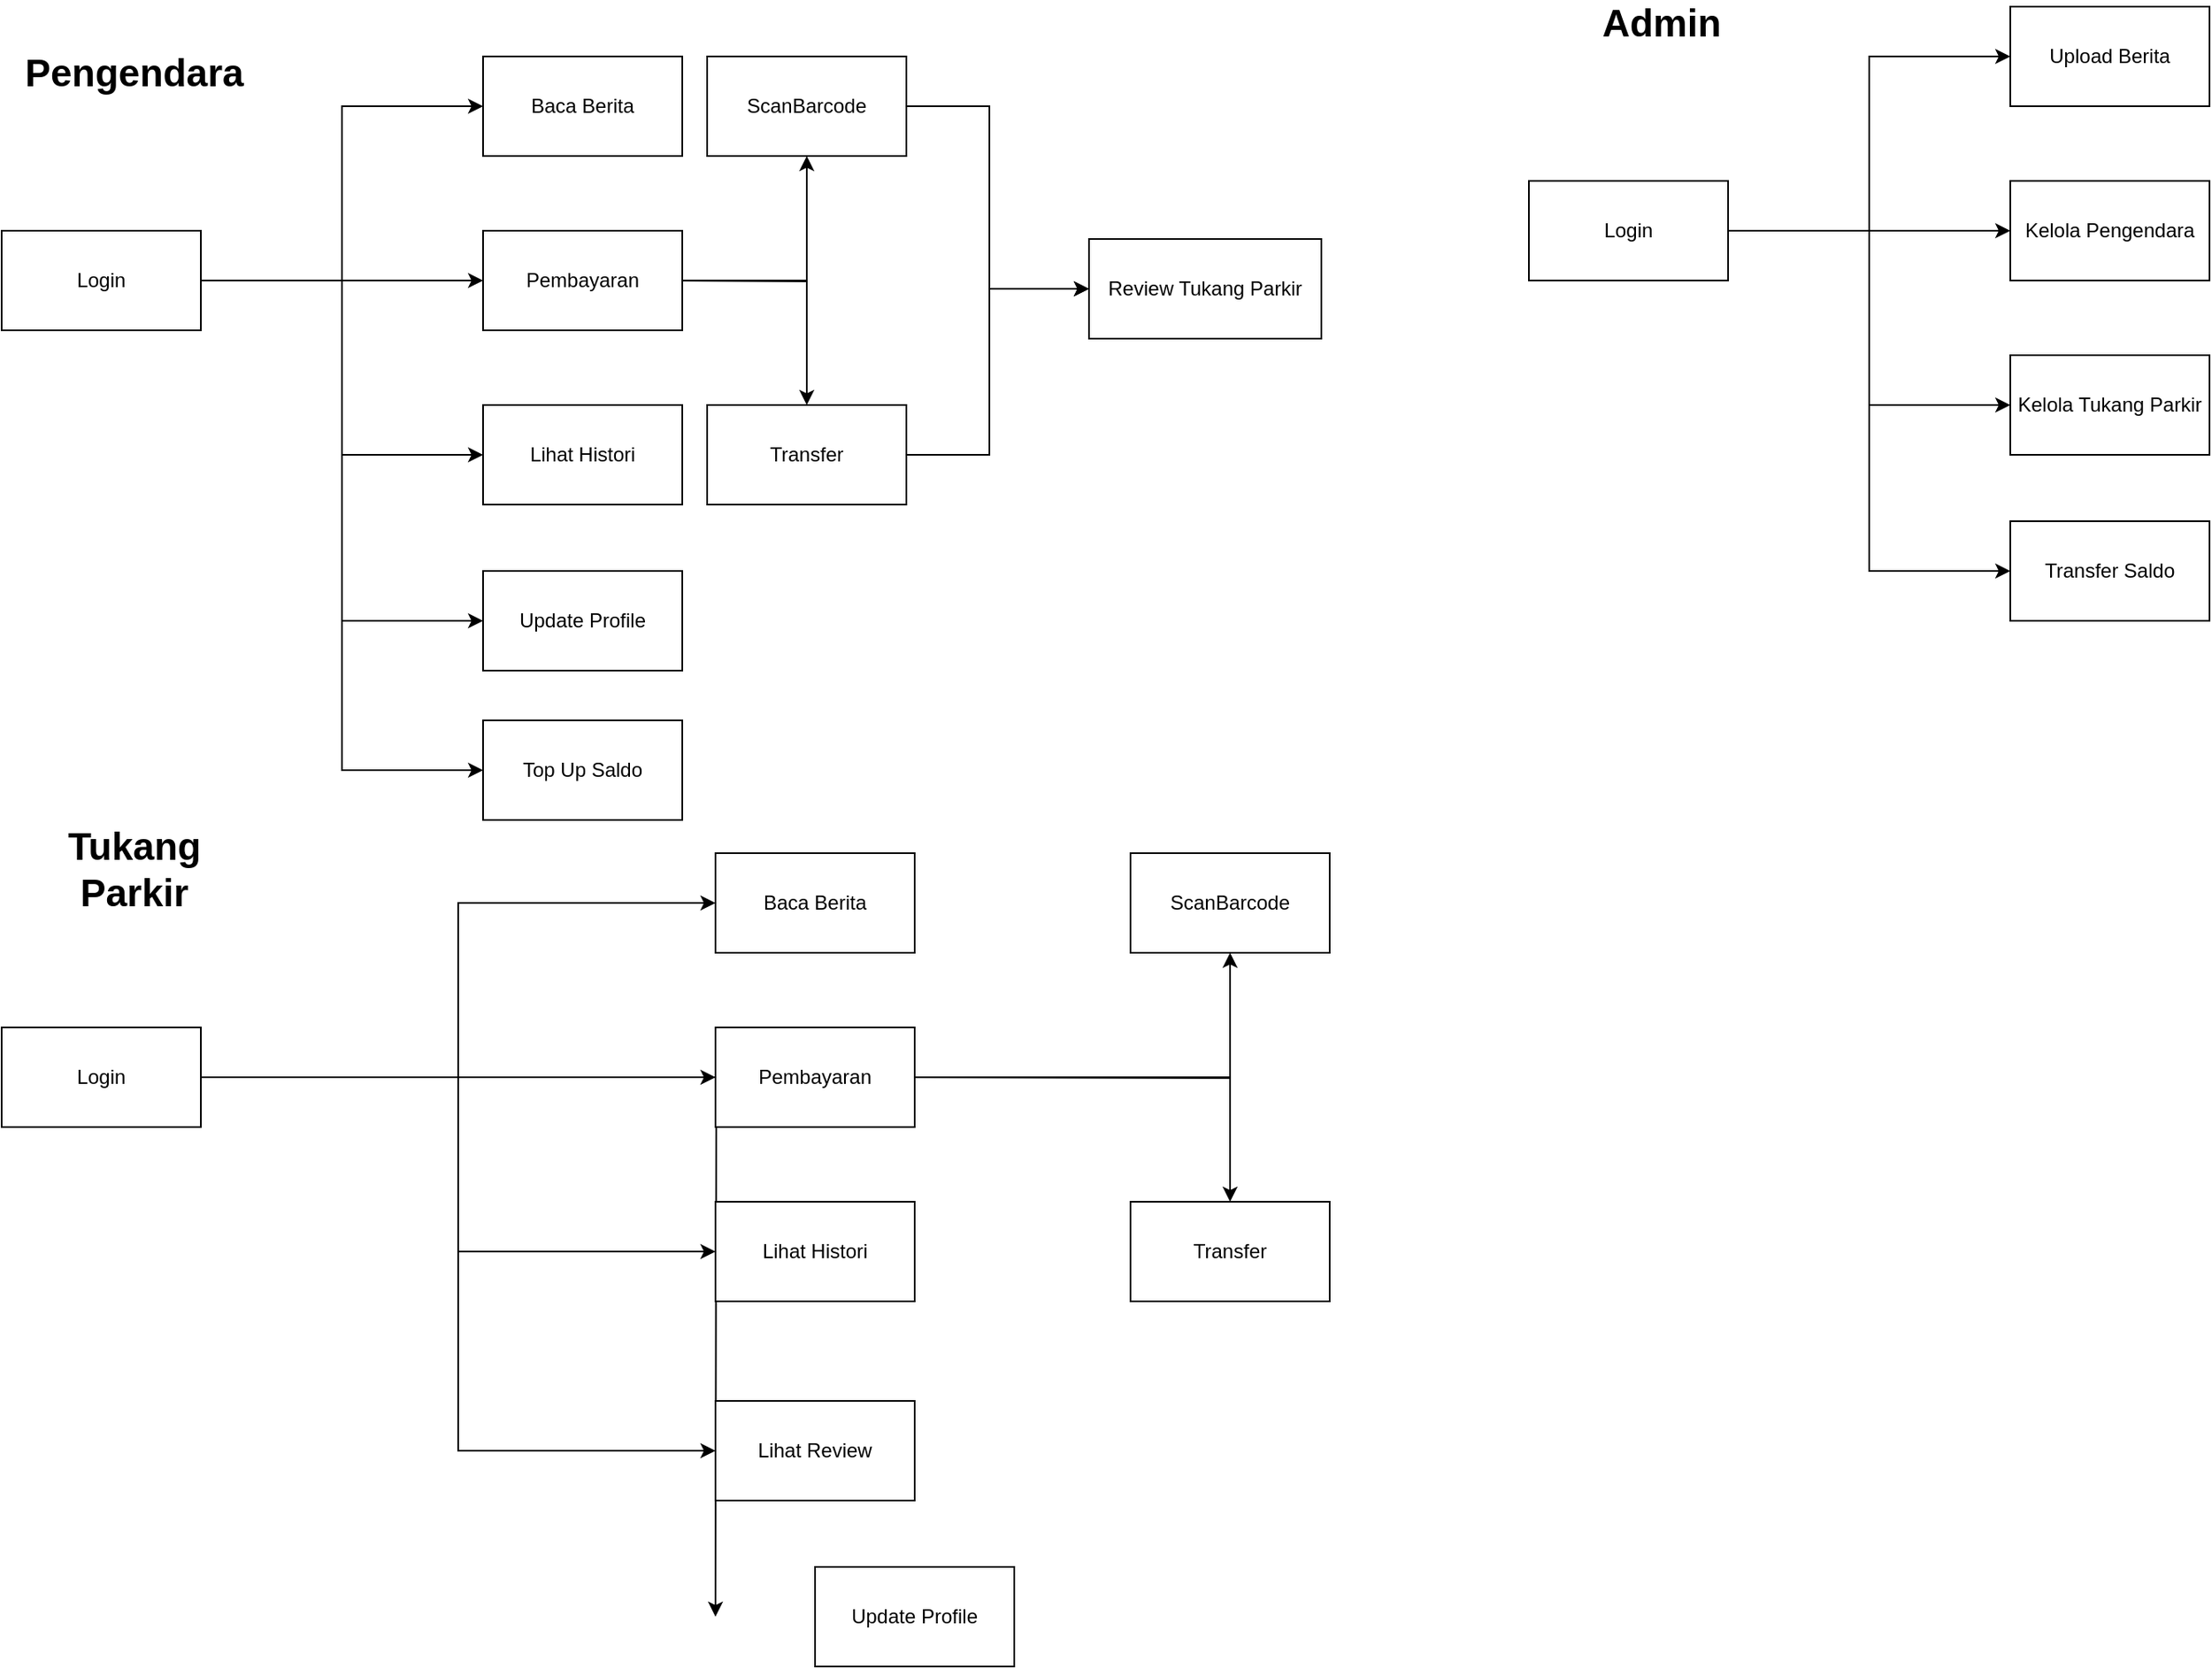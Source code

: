 <mxfile version="13.10.4" type="device"><diagram id="aHntz86fPvwhjCWVzHV5" name="Page-1"><mxGraphModel dx="1730" dy="948" grid="1" gridSize="10" guides="1" tooltips="1" connect="1" arrows="1" fold="1" page="1" pageScale="1" pageWidth="850" pageHeight="1100" math="0" shadow="0"><root><mxCell id="0"/><mxCell id="1" parent="0"/><mxCell id="XlS6X0PAw2a73pgzqENN-3" value="" style="edgeStyle=orthogonalEdgeStyle;rounded=0;orthogonalLoop=1;jettySize=auto;html=1;" edge="1" parent="1" source="XlS6X0PAw2a73pgzqENN-1" target="XlS6X0PAw2a73pgzqENN-2"><mxGeometry relative="1" as="geometry"/></mxCell><mxCell id="XlS6X0PAw2a73pgzqENN-17" style="edgeStyle=orthogonalEdgeStyle;rounded=0;orthogonalLoop=1;jettySize=auto;html=1;entryX=0;entryY=0.5;entryDx=0;entryDy=0;" edge="1" parent="1" source="XlS6X0PAw2a73pgzqENN-1" target="XlS6X0PAw2a73pgzqENN-15"><mxGeometry relative="1" as="geometry"/></mxCell><mxCell id="XlS6X0PAw2a73pgzqENN-18" style="edgeStyle=orthogonalEdgeStyle;rounded=0;orthogonalLoop=1;jettySize=auto;html=1;exitX=1;exitY=0.5;exitDx=0;exitDy=0;entryX=0;entryY=0.5;entryDx=0;entryDy=0;" edge="1" parent="1" source="XlS6X0PAw2a73pgzqENN-1" target="XlS6X0PAw2a73pgzqENN-11"><mxGeometry relative="1" as="geometry"/></mxCell><mxCell id="XlS6X0PAw2a73pgzqENN-44" style="edgeStyle=orthogonalEdgeStyle;rounded=0;orthogonalLoop=1;jettySize=auto;html=1;exitX=1;exitY=0.5;exitDx=0;exitDy=0;entryX=0;entryY=0.5;entryDx=0;entryDy=0;fontSize=23;" edge="1" parent="1" source="XlS6X0PAw2a73pgzqENN-1" target="XlS6X0PAw2a73pgzqENN-40"><mxGeometry relative="1" as="geometry"/></mxCell><mxCell id="XlS6X0PAw2a73pgzqENN-63" style="edgeStyle=orthogonalEdgeStyle;rounded=0;orthogonalLoop=1;jettySize=auto;html=1;entryX=0;entryY=0.5;entryDx=0;entryDy=0;fontSize=23;" edge="1" parent="1" source="XlS6X0PAw2a73pgzqENN-1" target="XlS6X0PAw2a73pgzqENN-62"><mxGeometry relative="1" as="geometry"/></mxCell><mxCell id="XlS6X0PAw2a73pgzqENN-1" value="Login" style="rounded=0;whiteSpace=wrap;html=1;" vertex="1" parent="1"><mxGeometry x="20" y="155" width="120" height="60" as="geometry"/></mxCell><mxCell id="XlS6X0PAw2a73pgzqENN-5" value="" style="edgeStyle=orthogonalEdgeStyle;rounded=0;orthogonalLoop=1;jettySize=auto;html=1;exitX=1;exitY=0.5;exitDx=0;exitDy=0;" edge="1" parent="1" source="XlS6X0PAw2a73pgzqENN-2" target="XlS6X0PAw2a73pgzqENN-4"><mxGeometry relative="1" as="geometry"><mxPoint x="510" y="160" as="sourcePoint"/></mxGeometry></mxCell><mxCell id="XlS6X0PAw2a73pgzqENN-7" value="" style="edgeStyle=orthogonalEdgeStyle;rounded=0;orthogonalLoop=1;jettySize=auto;html=1;" edge="1" parent="1" target="XlS6X0PAw2a73pgzqENN-6"><mxGeometry relative="1" as="geometry"><mxPoint x="420" y="185" as="sourcePoint"/></mxGeometry></mxCell><mxCell id="XlS6X0PAw2a73pgzqENN-2" value="Pembayaran" style="rounded=0;whiteSpace=wrap;html=1;" vertex="1" parent="1"><mxGeometry x="310" y="155" width="120" height="60" as="geometry"/></mxCell><mxCell id="XlS6X0PAw2a73pgzqENN-9" style="edgeStyle=orthogonalEdgeStyle;rounded=0;orthogonalLoop=1;jettySize=auto;html=1;exitX=1;exitY=0.5;exitDx=0;exitDy=0;entryX=0;entryY=0.5;entryDx=0;entryDy=0;" edge="1" parent="1" source="XlS6X0PAw2a73pgzqENN-4" target="XlS6X0PAw2a73pgzqENN-8"><mxGeometry relative="1" as="geometry"><Array as="points"><mxPoint x="615" y="80"/><mxPoint x="615" y="190"/></Array></mxGeometry></mxCell><mxCell id="XlS6X0PAw2a73pgzqENN-4" value="ScanBarcode" style="whiteSpace=wrap;html=1;rounded=0;" vertex="1" parent="1"><mxGeometry x="445" y="50" width="120" height="60" as="geometry"/></mxCell><mxCell id="XlS6X0PAw2a73pgzqENN-10" style="edgeStyle=orthogonalEdgeStyle;rounded=0;orthogonalLoop=1;jettySize=auto;html=1;exitX=1;exitY=0.5;exitDx=0;exitDy=0;" edge="1" parent="1" source="XlS6X0PAw2a73pgzqENN-6"><mxGeometry relative="1" as="geometry"><mxPoint x="675" y="190" as="targetPoint"/><Array as="points"><mxPoint x="615" y="290"/><mxPoint x="615" y="190"/></Array></mxGeometry></mxCell><mxCell id="XlS6X0PAw2a73pgzqENN-6" value="Transfer" style="rounded=0;whiteSpace=wrap;html=1;" vertex="1" parent="1"><mxGeometry x="445" y="260" width="120" height="60" as="geometry"/></mxCell><mxCell id="XlS6X0PAw2a73pgzqENN-8" value="Review Tukang Parkir" style="rounded=0;whiteSpace=wrap;html=1;" vertex="1" parent="1"><mxGeometry x="675" y="160" width="140" height="60" as="geometry"/></mxCell><mxCell id="XlS6X0PAw2a73pgzqENN-11" value="Lihat Histori" style="rounded=0;whiteSpace=wrap;html=1;" vertex="1" parent="1"><mxGeometry x="310" y="260" width="120" height="60" as="geometry"/></mxCell><mxCell id="XlS6X0PAw2a73pgzqENN-15" value="Baca Berita" style="rounded=0;whiteSpace=wrap;html=1;" vertex="1" parent="1"><mxGeometry x="310" y="50" width="120" height="60" as="geometry"/></mxCell><mxCell id="XlS6X0PAw2a73pgzqENN-19" value="Pengendara" style="text;html=1;strokeColor=none;fillColor=none;align=center;verticalAlign=middle;whiteSpace=wrap;rounded=0;fontSize=23;fontStyle=1" vertex="1" parent="1"><mxGeometry x="80" y="50" width="40" height="20" as="geometry"/></mxCell><mxCell id="XlS6X0PAw2a73pgzqENN-21" value="" style="edgeStyle=orthogonalEdgeStyle;rounded=0;orthogonalLoop=1;jettySize=auto;html=1;" edge="1" parent="1" source="XlS6X0PAw2a73pgzqENN-24" target="XlS6X0PAw2a73pgzqENN-27"><mxGeometry relative="1" as="geometry"/></mxCell><mxCell id="XlS6X0PAw2a73pgzqENN-22" style="edgeStyle=orthogonalEdgeStyle;rounded=0;orthogonalLoop=1;jettySize=auto;html=1;entryX=0;entryY=0.5;entryDx=0;entryDy=0;" edge="1" parent="1" source="XlS6X0PAw2a73pgzqENN-24" target="XlS6X0PAw2a73pgzqENN-34"><mxGeometry relative="1" as="geometry"/></mxCell><mxCell id="XlS6X0PAw2a73pgzqENN-23" style="edgeStyle=orthogonalEdgeStyle;rounded=0;orthogonalLoop=1;jettySize=auto;html=1;exitX=1;exitY=0.5;exitDx=0;exitDy=0;entryX=0;entryY=0.5;entryDx=0;entryDy=0;" edge="1" parent="1" source="XlS6X0PAw2a73pgzqENN-24" target="XlS6X0PAw2a73pgzqENN-33"><mxGeometry relative="1" as="geometry"/></mxCell><mxCell id="XlS6X0PAw2a73pgzqENN-39" style="edgeStyle=orthogonalEdgeStyle;rounded=0;orthogonalLoop=1;jettySize=auto;html=1;exitX=1;exitY=0.5;exitDx=0;exitDy=0;entryX=0;entryY=0.5;entryDx=0;entryDy=0;fontSize=23;" edge="1" parent="1" source="XlS6X0PAw2a73pgzqENN-24" target="XlS6X0PAw2a73pgzqENN-37"><mxGeometry relative="1" as="geometry"/></mxCell><mxCell id="XlS6X0PAw2a73pgzqENN-43" style="edgeStyle=orthogonalEdgeStyle;rounded=0;orthogonalLoop=1;jettySize=auto;html=1;exitX=1;exitY=0.5;exitDx=0;exitDy=0;entryX=0;entryY=0.5;entryDx=0;entryDy=0;fontSize=23;" edge="1" parent="1" source="XlS6X0PAw2a73pgzqENN-24"><mxGeometry relative="1" as="geometry"><mxPoint x="450" y="990" as="targetPoint"/></mxGeometry></mxCell><mxCell id="XlS6X0PAw2a73pgzqENN-24" value="Login" style="rounded=0;whiteSpace=wrap;html=1;" vertex="1" parent="1"><mxGeometry x="20" y="635" width="120" height="60" as="geometry"/></mxCell><mxCell id="XlS6X0PAw2a73pgzqENN-25" value="" style="edgeStyle=orthogonalEdgeStyle;rounded=0;orthogonalLoop=1;jettySize=auto;html=1;exitX=1;exitY=0.5;exitDx=0;exitDy=0;" edge="1" parent="1" source="XlS6X0PAw2a73pgzqENN-27" target="XlS6X0PAw2a73pgzqENN-29"><mxGeometry relative="1" as="geometry"><mxPoint x="650" y="640" as="sourcePoint"/></mxGeometry></mxCell><mxCell id="XlS6X0PAw2a73pgzqENN-26" value="" style="edgeStyle=orthogonalEdgeStyle;rounded=0;orthogonalLoop=1;jettySize=auto;html=1;" edge="1" parent="1" target="XlS6X0PAw2a73pgzqENN-31"><mxGeometry relative="1" as="geometry"><mxPoint x="560" y="665.0" as="sourcePoint"/></mxGeometry></mxCell><mxCell id="XlS6X0PAw2a73pgzqENN-27" value="Pembayaran" style="rounded=0;whiteSpace=wrap;html=1;" vertex="1" parent="1"><mxGeometry x="450" y="635" width="120" height="60" as="geometry"/></mxCell><mxCell id="XlS6X0PAw2a73pgzqENN-29" value="ScanBarcode" style="whiteSpace=wrap;html=1;rounded=0;" vertex="1" parent="1"><mxGeometry x="700" y="530" width="120" height="60" as="geometry"/></mxCell><mxCell id="XlS6X0PAw2a73pgzqENN-31" value="Transfer" style="rounded=0;whiteSpace=wrap;html=1;" vertex="1" parent="1"><mxGeometry x="700" y="740" width="120" height="60" as="geometry"/></mxCell><mxCell id="XlS6X0PAw2a73pgzqENN-33" value="Lihat Histori" style="rounded=0;whiteSpace=wrap;html=1;" vertex="1" parent="1"><mxGeometry x="450" y="740" width="120" height="60" as="geometry"/></mxCell><mxCell id="XlS6X0PAw2a73pgzqENN-34" value="Baca Berita" style="rounded=0;whiteSpace=wrap;html=1;" vertex="1" parent="1"><mxGeometry x="450" y="530" width="120" height="60" as="geometry"/></mxCell><mxCell id="XlS6X0PAw2a73pgzqENN-35" value="Tukang Parkir" style="text;html=1;strokeColor=none;fillColor=none;align=center;verticalAlign=middle;whiteSpace=wrap;rounded=0;fontSize=23;fontStyle=1" vertex="1" parent="1"><mxGeometry x="80" y="530" width="40" height="20" as="geometry"/></mxCell><mxCell id="XlS6X0PAw2a73pgzqENN-37" value="Lihat Review" style="rounded=0;whiteSpace=wrap;html=1;" vertex="1" parent="1"><mxGeometry x="450" y="860" width="120" height="60" as="geometry"/></mxCell><mxCell id="XlS6X0PAw2a73pgzqENN-40" value="Update Profile" style="rounded=0;whiteSpace=wrap;html=1;" vertex="1" parent="1"><mxGeometry x="310" y="360" width="120" height="60" as="geometry"/></mxCell><mxCell id="XlS6X0PAw2a73pgzqENN-41" value="Update Profile" style="rounded=0;whiteSpace=wrap;html=1;" vertex="1" parent="1"><mxGeometry x="510" y="960" width="120" height="60" as="geometry"/></mxCell><mxCell id="XlS6X0PAw2a73pgzqENN-45" value="" style="edgeStyle=orthogonalEdgeStyle;rounded=0;orthogonalLoop=1;jettySize=auto;html=1;" edge="1" parent="1" source="XlS6X0PAw2a73pgzqENN-49" target="XlS6X0PAw2a73pgzqENN-52"><mxGeometry relative="1" as="geometry"/></mxCell><mxCell id="XlS6X0PAw2a73pgzqENN-46" style="edgeStyle=orthogonalEdgeStyle;rounded=0;orthogonalLoop=1;jettySize=auto;html=1;entryX=0;entryY=0.5;entryDx=0;entryDy=0;" edge="1" parent="1" source="XlS6X0PAw2a73pgzqENN-49" target="XlS6X0PAw2a73pgzqENN-59"><mxGeometry relative="1" as="geometry"/></mxCell><mxCell id="XlS6X0PAw2a73pgzqENN-47" style="edgeStyle=orthogonalEdgeStyle;rounded=0;orthogonalLoop=1;jettySize=auto;html=1;exitX=1;exitY=0.5;exitDx=0;exitDy=0;entryX=0;entryY=0.5;entryDx=0;entryDy=0;" edge="1" parent="1" source="XlS6X0PAw2a73pgzqENN-49" target="XlS6X0PAw2a73pgzqENN-58"><mxGeometry relative="1" as="geometry"/></mxCell><mxCell id="XlS6X0PAw2a73pgzqENN-65" style="edgeStyle=orthogonalEdgeStyle;rounded=0;orthogonalLoop=1;jettySize=auto;html=1;entryX=0;entryY=0.5;entryDx=0;entryDy=0;fontSize=23;" edge="1" parent="1" source="XlS6X0PAw2a73pgzqENN-49" target="XlS6X0PAw2a73pgzqENN-64"><mxGeometry relative="1" as="geometry"/></mxCell><mxCell id="XlS6X0PAw2a73pgzqENN-49" value="Login" style="rounded=0;whiteSpace=wrap;html=1;" vertex="1" parent="1"><mxGeometry x="940" y="125" width="120" height="60" as="geometry"/></mxCell><mxCell id="XlS6X0PAw2a73pgzqENN-52" value="Kelola Pengendara" style="rounded=0;whiteSpace=wrap;html=1;" vertex="1" parent="1"><mxGeometry x="1230" y="125" width="120" height="60" as="geometry"/></mxCell><mxCell id="XlS6X0PAw2a73pgzqENN-58" value="Kelola Tukang Parkir" style="rounded=0;whiteSpace=wrap;html=1;" vertex="1" parent="1"><mxGeometry x="1230" y="230" width="120" height="60" as="geometry"/></mxCell><mxCell id="XlS6X0PAw2a73pgzqENN-59" value="Upload Berita" style="rounded=0;whiteSpace=wrap;html=1;" vertex="1" parent="1"><mxGeometry x="1230" y="20" width="120" height="60" as="geometry"/></mxCell><mxCell id="XlS6X0PAw2a73pgzqENN-60" value="Admin" style="text;html=1;strokeColor=none;fillColor=none;align=center;verticalAlign=middle;whiteSpace=wrap;rounded=0;fontSize=23;fontStyle=1" vertex="1" parent="1"><mxGeometry x="1000" y="20" width="40" height="20" as="geometry"/></mxCell><mxCell id="XlS6X0PAw2a73pgzqENN-62" value="Top Up Saldo" style="rounded=0;whiteSpace=wrap;html=1;" vertex="1" parent="1"><mxGeometry x="310" y="450" width="120" height="60" as="geometry"/></mxCell><mxCell id="XlS6X0PAw2a73pgzqENN-64" value="Transfer Saldo" style="rounded=0;whiteSpace=wrap;html=1;" vertex="1" parent="1"><mxGeometry x="1230" y="330" width="120" height="60" as="geometry"/></mxCell></root></mxGraphModel></diagram></mxfile>